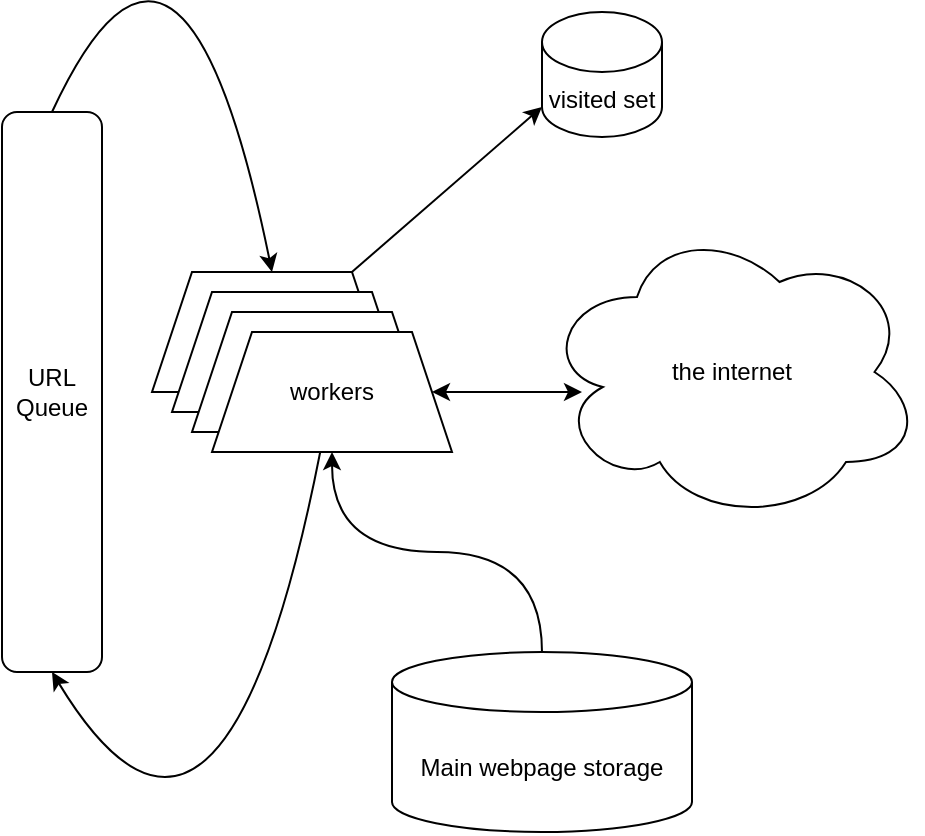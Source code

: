 <mxfile version="16.0.2" type="device"><diagram id="c-4xri9-lAwz26ng1cOC" name="Page-1"><mxGraphModel dx="1422" dy="905" grid="1" gridSize="10" guides="1" tooltips="1" connect="1" arrows="1" fold="1" page="1" pageScale="1" pageWidth="850" pageHeight="1100" math="0" shadow="0"><root><mxCell id="0"/><mxCell id="1" parent="0"/><object label="the internet" id="_gQCo9mIsmMQ20VImU_G-1"><mxCell style="ellipse;shape=cloud;whiteSpace=wrap;html=1;" parent="1" vertex="1"><mxGeometry x="490" y="345" width="190" height="150" as="geometry"/></mxCell></object><mxCell id="_gQCo9mIsmMQ20VImU_G-2" value="URL Queue" style="rounded=1;whiteSpace=wrap;html=1;direction=south;" parent="1" vertex="1"><mxGeometry x="220" y="290" width="50" height="280" as="geometry"/></mxCell><mxCell id="_gQCo9mIsmMQ20VImU_G-3" value="" style="shape=trapezoid;perimeter=trapezoidPerimeter;whiteSpace=wrap;html=1;fixedSize=1;" parent="1" vertex="1"><mxGeometry x="295" y="370" width="120" height="60" as="geometry"/></mxCell><mxCell id="_gQCo9mIsmMQ20VImU_G-4" value="" style="shape=trapezoid;perimeter=trapezoidPerimeter;whiteSpace=wrap;html=1;fixedSize=1;" parent="1" vertex="1"><mxGeometry x="305" y="380" width="120" height="60" as="geometry"/></mxCell><mxCell id="_gQCo9mIsmMQ20VImU_G-5" value="" style="shape=trapezoid;perimeter=trapezoidPerimeter;whiteSpace=wrap;html=1;fixedSize=1;" parent="1" vertex="1"><mxGeometry x="315" y="390" width="120" height="60" as="geometry"/></mxCell><mxCell id="_gQCo9mIsmMQ20VImU_G-6" value="workers" style="shape=trapezoid;perimeter=trapezoidPerimeter;whiteSpace=wrap;html=1;fixedSize=1;" parent="1" vertex="1"><mxGeometry x="325" y="400" width="120" height="60" as="geometry"/></mxCell><mxCell id="_gQCo9mIsmMQ20VImU_G-14" value="" style="endArrow=classic;startArrow=classic;html=1;rounded=0;" parent="1" source="_gQCo9mIsmMQ20VImU_G-6" edge="1"><mxGeometry width="50" height="50" relative="1" as="geometry"><mxPoint x="445" y="480" as="sourcePoint"/><mxPoint x="510" y="430" as="targetPoint"/></mxGeometry></mxCell><mxCell id="_gQCo9mIsmMQ20VImU_G-15" value="visited set" style="shape=cylinder3;whiteSpace=wrap;html=1;boundedLbl=1;backgroundOutline=1;size=15;" parent="1" vertex="1"><mxGeometry x="490" y="240" width="60" height="62.5" as="geometry"/></mxCell><mxCell id="_gQCo9mIsmMQ20VImU_G-16" value="" style="endArrow=classic;html=1;rounded=0;entryX=0;entryY=1;entryDx=0;entryDy=-15;entryPerimeter=0;exitX=0.833;exitY=0;exitDx=0;exitDy=0;exitPerimeter=0;" parent="1" source="_gQCo9mIsmMQ20VImU_G-3" target="_gQCo9mIsmMQ20VImU_G-15" edge="1"><mxGeometry width="50" height="50" relative="1" as="geometry"><mxPoint x="290" y="433" as="sourcePoint"/><mxPoint x="275" y="430" as="targetPoint"/></mxGeometry></mxCell><mxCell id="_gQCo9mIsmMQ20VImU_G-19" value="" style="edgeStyle=orthogonalEdgeStyle;rounded=0;orthogonalLoop=1;jettySize=auto;html=1;curved=1;" parent="1" source="_gQCo9mIsmMQ20VImU_G-18" target="_gQCo9mIsmMQ20VImU_G-6" edge="1"><mxGeometry relative="1" as="geometry"/></mxCell><mxCell id="_gQCo9mIsmMQ20VImU_G-18" value="Main webpage storage" style="shape=cylinder3;whiteSpace=wrap;html=1;boundedLbl=1;backgroundOutline=1;size=15;" parent="1" vertex="1"><mxGeometry x="415" y="560" width="150" height="90" as="geometry"/></mxCell><mxCell id="_gQCo9mIsmMQ20VImU_G-26" value="" style="curved=1;endArrow=classic;html=1;rounded=0;entryX=1;entryY=0.5;entryDx=0;entryDy=0;" parent="1" source="_gQCo9mIsmMQ20VImU_G-6" target="_gQCo9mIsmMQ20VImU_G-2" edge="1"><mxGeometry width="50" height="50" relative="1" as="geometry"><mxPoint x="385" y="510" as="sourcePoint"/><mxPoint x="385" y="530.711" as="targetPoint"/><Array as="points"><mxPoint x="330" y="710"/></Array></mxGeometry></mxCell><mxCell id="_gQCo9mIsmMQ20VImU_G-27" value="" style="curved=1;endArrow=classic;html=1;rounded=0;entryX=0.5;entryY=0;entryDx=0;entryDy=0;exitX=0;exitY=0.5;exitDx=0;exitDy=0;" parent="1" source="_gQCo9mIsmMQ20VImU_G-2" target="_gQCo9mIsmMQ20VImU_G-3" edge="1"><mxGeometry width="50" height="50" relative="1" as="geometry"><mxPoint x="110" y="279.289" as="sourcePoint"/><mxPoint x="110" y="229.289" as="targetPoint"/><Array as="points"><mxPoint x="310" y="150"/></Array></mxGeometry></mxCell></root></mxGraphModel></diagram></mxfile>